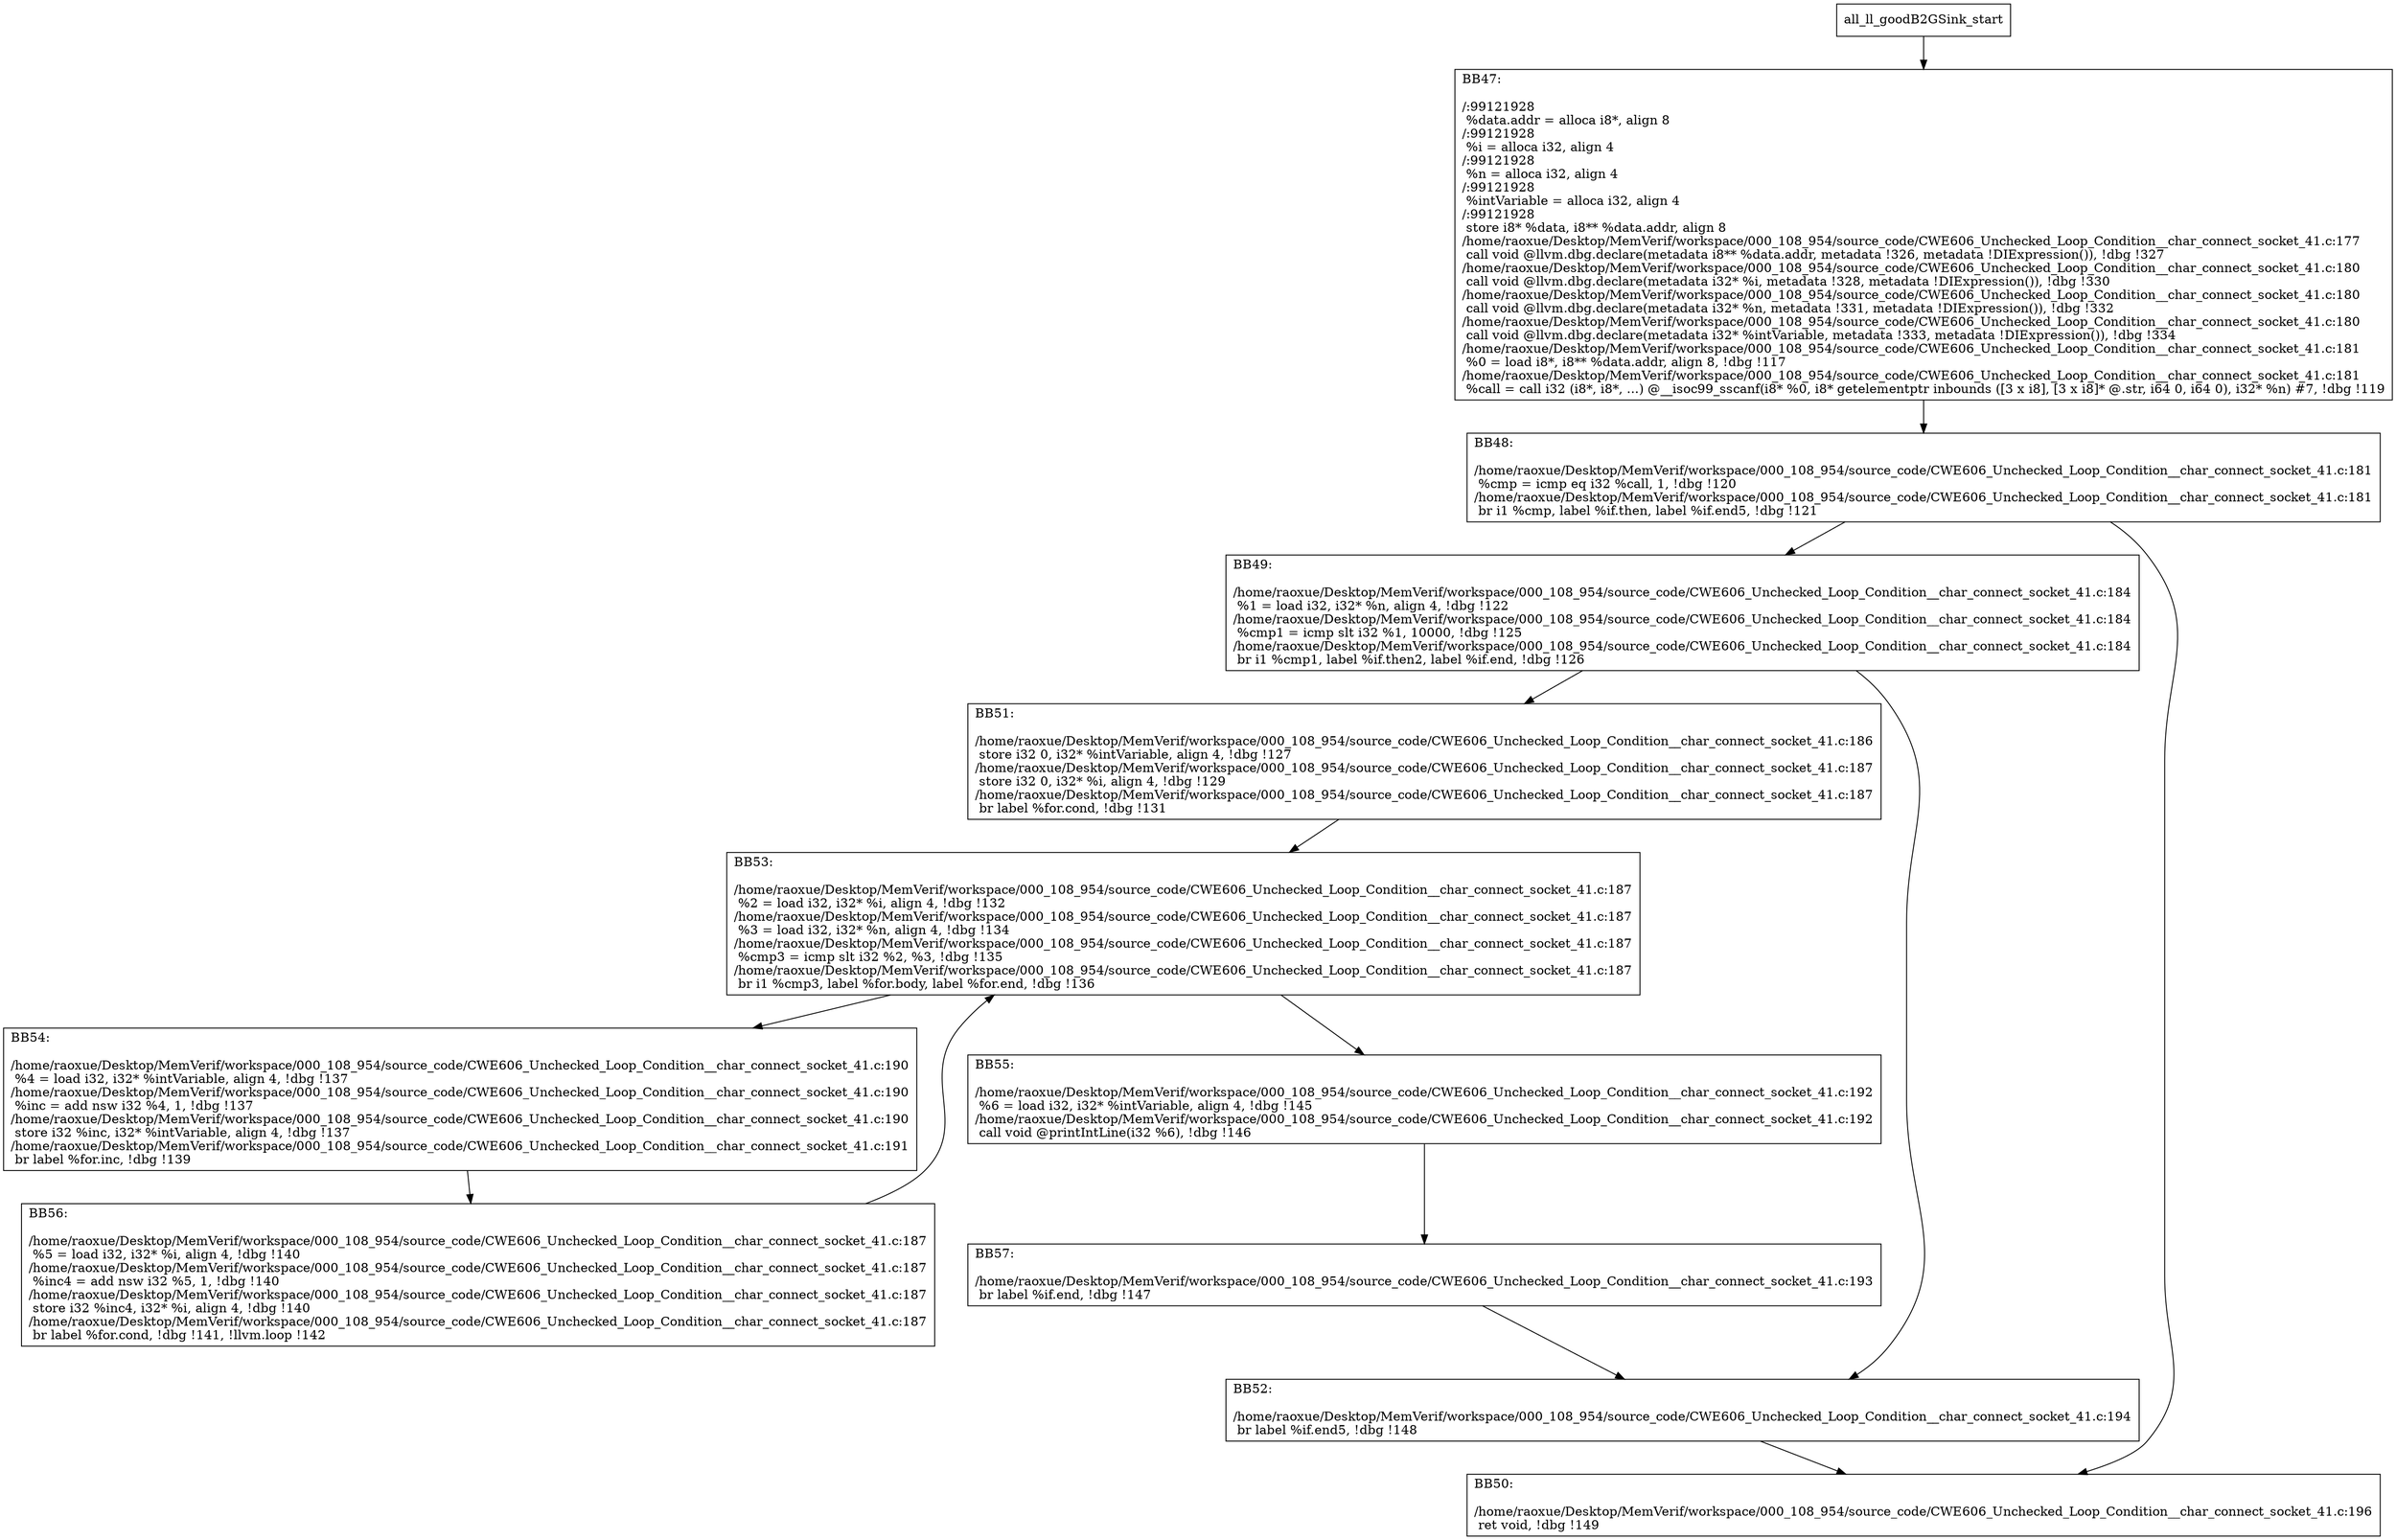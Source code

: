 digraph "CFG for'all_ll_goodB2GSink' function" {
	BBall_ll_goodB2GSink_start[shape=record,label="{all_ll_goodB2GSink_start}"];
	BBall_ll_goodB2GSink_start-> all_ll_goodB2GSinkBB47;
	all_ll_goodB2GSinkBB47 [shape=record, label="{BB47:\l\l/:99121928\l
  %data.addr = alloca i8*, align 8\l
/:99121928\l
  %i = alloca i32, align 4\l
/:99121928\l
  %n = alloca i32, align 4\l
/:99121928\l
  %intVariable = alloca i32, align 4\l
/:99121928\l
  store i8* %data, i8** %data.addr, align 8\l
/home/raoxue/Desktop/MemVerif/workspace/000_108_954/source_code/CWE606_Unchecked_Loop_Condition__char_connect_socket_41.c:177\l
  call void @llvm.dbg.declare(metadata i8** %data.addr, metadata !326, metadata !DIExpression()), !dbg !327\l
/home/raoxue/Desktop/MemVerif/workspace/000_108_954/source_code/CWE606_Unchecked_Loop_Condition__char_connect_socket_41.c:180\l
  call void @llvm.dbg.declare(metadata i32* %i, metadata !328, metadata !DIExpression()), !dbg !330\l
/home/raoxue/Desktop/MemVerif/workspace/000_108_954/source_code/CWE606_Unchecked_Loop_Condition__char_connect_socket_41.c:180\l
  call void @llvm.dbg.declare(metadata i32* %n, metadata !331, metadata !DIExpression()), !dbg !332\l
/home/raoxue/Desktop/MemVerif/workspace/000_108_954/source_code/CWE606_Unchecked_Loop_Condition__char_connect_socket_41.c:180\l
  call void @llvm.dbg.declare(metadata i32* %intVariable, metadata !333, metadata !DIExpression()), !dbg !334\l
/home/raoxue/Desktop/MemVerif/workspace/000_108_954/source_code/CWE606_Unchecked_Loop_Condition__char_connect_socket_41.c:181\l
  %0 = load i8*, i8** %data.addr, align 8, !dbg !117\l
/home/raoxue/Desktop/MemVerif/workspace/000_108_954/source_code/CWE606_Unchecked_Loop_Condition__char_connect_socket_41.c:181\l
  %call = call i32 (i8*, i8*, ...) @__isoc99_sscanf(i8* %0, i8* getelementptr inbounds ([3 x i8], [3 x i8]* @.str, i64 0, i64 0), i32* %n) #7, !dbg !119\l
}"];
	all_ll_goodB2GSinkBB47-> all_ll_goodB2GSinkBB48;
	all_ll_goodB2GSinkBB48 [shape=record, label="{BB48:\l\l/home/raoxue/Desktop/MemVerif/workspace/000_108_954/source_code/CWE606_Unchecked_Loop_Condition__char_connect_socket_41.c:181\l
  %cmp = icmp eq i32 %call, 1, !dbg !120\l
/home/raoxue/Desktop/MemVerif/workspace/000_108_954/source_code/CWE606_Unchecked_Loop_Condition__char_connect_socket_41.c:181\l
  br i1 %cmp, label %if.then, label %if.end5, !dbg !121\l
}"];
	all_ll_goodB2GSinkBB48-> all_ll_goodB2GSinkBB49;
	all_ll_goodB2GSinkBB48-> all_ll_goodB2GSinkBB50;
	all_ll_goodB2GSinkBB49 [shape=record, label="{BB49:\l\l/home/raoxue/Desktop/MemVerif/workspace/000_108_954/source_code/CWE606_Unchecked_Loop_Condition__char_connect_socket_41.c:184\l
  %1 = load i32, i32* %n, align 4, !dbg !122\l
/home/raoxue/Desktop/MemVerif/workspace/000_108_954/source_code/CWE606_Unchecked_Loop_Condition__char_connect_socket_41.c:184\l
  %cmp1 = icmp slt i32 %1, 10000, !dbg !125\l
/home/raoxue/Desktop/MemVerif/workspace/000_108_954/source_code/CWE606_Unchecked_Loop_Condition__char_connect_socket_41.c:184\l
  br i1 %cmp1, label %if.then2, label %if.end, !dbg !126\l
}"];
	all_ll_goodB2GSinkBB49-> all_ll_goodB2GSinkBB51;
	all_ll_goodB2GSinkBB49-> all_ll_goodB2GSinkBB52;
	all_ll_goodB2GSinkBB51 [shape=record, label="{BB51:\l\l/home/raoxue/Desktop/MemVerif/workspace/000_108_954/source_code/CWE606_Unchecked_Loop_Condition__char_connect_socket_41.c:186\l
  store i32 0, i32* %intVariable, align 4, !dbg !127\l
/home/raoxue/Desktop/MemVerif/workspace/000_108_954/source_code/CWE606_Unchecked_Loop_Condition__char_connect_socket_41.c:187\l
  store i32 0, i32* %i, align 4, !dbg !129\l
/home/raoxue/Desktop/MemVerif/workspace/000_108_954/source_code/CWE606_Unchecked_Loop_Condition__char_connect_socket_41.c:187\l
  br label %for.cond, !dbg !131\l
}"];
	all_ll_goodB2GSinkBB51-> all_ll_goodB2GSinkBB53;
	all_ll_goodB2GSinkBB53 [shape=record, label="{BB53:\l\l/home/raoxue/Desktop/MemVerif/workspace/000_108_954/source_code/CWE606_Unchecked_Loop_Condition__char_connect_socket_41.c:187\l
  %2 = load i32, i32* %i, align 4, !dbg !132\l
/home/raoxue/Desktop/MemVerif/workspace/000_108_954/source_code/CWE606_Unchecked_Loop_Condition__char_connect_socket_41.c:187\l
  %3 = load i32, i32* %n, align 4, !dbg !134\l
/home/raoxue/Desktop/MemVerif/workspace/000_108_954/source_code/CWE606_Unchecked_Loop_Condition__char_connect_socket_41.c:187\l
  %cmp3 = icmp slt i32 %2, %3, !dbg !135\l
/home/raoxue/Desktop/MemVerif/workspace/000_108_954/source_code/CWE606_Unchecked_Loop_Condition__char_connect_socket_41.c:187\l
  br i1 %cmp3, label %for.body, label %for.end, !dbg !136\l
}"];
	all_ll_goodB2GSinkBB53-> all_ll_goodB2GSinkBB54;
	all_ll_goodB2GSinkBB53-> all_ll_goodB2GSinkBB55;
	all_ll_goodB2GSinkBB54 [shape=record, label="{BB54:\l\l/home/raoxue/Desktop/MemVerif/workspace/000_108_954/source_code/CWE606_Unchecked_Loop_Condition__char_connect_socket_41.c:190\l
  %4 = load i32, i32* %intVariable, align 4, !dbg !137\l
/home/raoxue/Desktop/MemVerif/workspace/000_108_954/source_code/CWE606_Unchecked_Loop_Condition__char_connect_socket_41.c:190\l
  %inc = add nsw i32 %4, 1, !dbg !137\l
/home/raoxue/Desktop/MemVerif/workspace/000_108_954/source_code/CWE606_Unchecked_Loop_Condition__char_connect_socket_41.c:190\l
  store i32 %inc, i32* %intVariable, align 4, !dbg !137\l
/home/raoxue/Desktop/MemVerif/workspace/000_108_954/source_code/CWE606_Unchecked_Loop_Condition__char_connect_socket_41.c:191\l
  br label %for.inc, !dbg !139\l
}"];
	all_ll_goodB2GSinkBB54-> all_ll_goodB2GSinkBB56;
	all_ll_goodB2GSinkBB56 [shape=record, label="{BB56:\l\l/home/raoxue/Desktop/MemVerif/workspace/000_108_954/source_code/CWE606_Unchecked_Loop_Condition__char_connect_socket_41.c:187\l
  %5 = load i32, i32* %i, align 4, !dbg !140\l
/home/raoxue/Desktop/MemVerif/workspace/000_108_954/source_code/CWE606_Unchecked_Loop_Condition__char_connect_socket_41.c:187\l
  %inc4 = add nsw i32 %5, 1, !dbg !140\l
/home/raoxue/Desktop/MemVerif/workspace/000_108_954/source_code/CWE606_Unchecked_Loop_Condition__char_connect_socket_41.c:187\l
  store i32 %inc4, i32* %i, align 4, !dbg !140\l
/home/raoxue/Desktop/MemVerif/workspace/000_108_954/source_code/CWE606_Unchecked_Loop_Condition__char_connect_socket_41.c:187\l
  br label %for.cond, !dbg !141, !llvm.loop !142\l
}"];
	all_ll_goodB2GSinkBB56-> all_ll_goodB2GSinkBB53;
	all_ll_goodB2GSinkBB55 [shape=record, label="{BB55:\l\l/home/raoxue/Desktop/MemVerif/workspace/000_108_954/source_code/CWE606_Unchecked_Loop_Condition__char_connect_socket_41.c:192\l
  %6 = load i32, i32* %intVariable, align 4, !dbg !145\l
/home/raoxue/Desktop/MemVerif/workspace/000_108_954/source_code/CWE606_Unchecked_Loop_Condition__char_connect_socket_41.c:192\l
  call void @printIntLine(i32 %6), !dbg !146\l
}"];
	all_ll_goodB2GSinkBB55-> all_ll_goodB2GSinkBB57;
	all_ll_goodB2GSinkBB57 [shape=record, label="{BB57:\l\l/home/raoxue/Desktop/MemVerif/workspace/000_108_954/source_code/CWE606_Unchecked_Loop_Condition__char_connect_socket_41.c:193\l
  br label %if.end, !dbg !147\l
}"];
	all_ll_goodB2GSinkBB57-> all_ll_goodB2GSinkBB52;
	all_ll_goodB2GSinkBB52 [shape=record, label="{BB52:\l\l/home/raoxue/Desktop/MemVerif/workspace/000_108_954/source_code/CWE606_Unchecked_Loop_Condition__char_connect_socket_41.c:194\l
  br label %if.end5, !dbg !148\l
}"];
	all_ll_goodB2GSinkBB52-> all_ll_goodB2GSinkBB50;
	all_ll_goodB2GSinkBB50 [shape=record, label="{BB50:\l\l/home/raoxue/Desktop/MemVerif/workspace/000_108_954/source_code/CWE606_Unchecked_Loop_Condition__char_connect_socket_41.c:196\l
  ret void, !dbg !149\l
}"];
}
